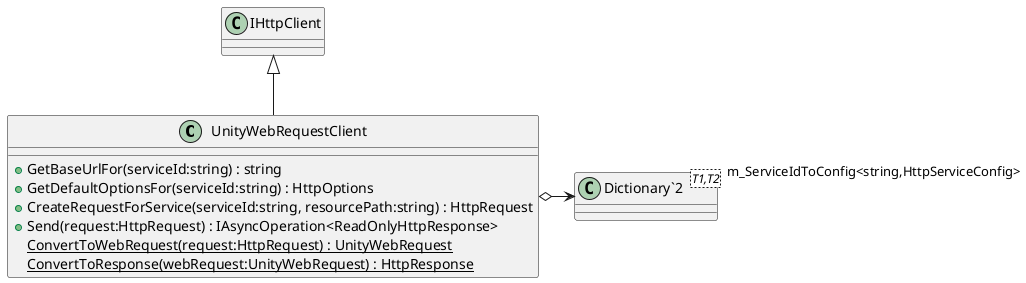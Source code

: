 @startuml
class UnityWebRequestClient {
    + GetBaseUrlFor(serviceId:string) : string
    + GetDefaultOptionsFor(serviceId:string) : HttpOptions
    + CreateRequestForService(serviceId:string, resourcePath:string) : HttpRequest
    + Send(request:HttpRequest) : IAsyncOperation<ReadOnlyHttpResponse>
    {static} ConvertToWebRequest(request:HttpRequest) : UnityWebRequest
    {static} ConvertToResponse(webRequest:UnityWebRequest) : HttpResponse
}
class "Dictionary`2"<T1,T2> {
}
IHttpClient <|-- UnityWebRequestClient
UnityWebRequestClient o-> "m_ServiceIdToConfig<string,HttpServiceConfig>" "Dictionary`2"
@enduml
